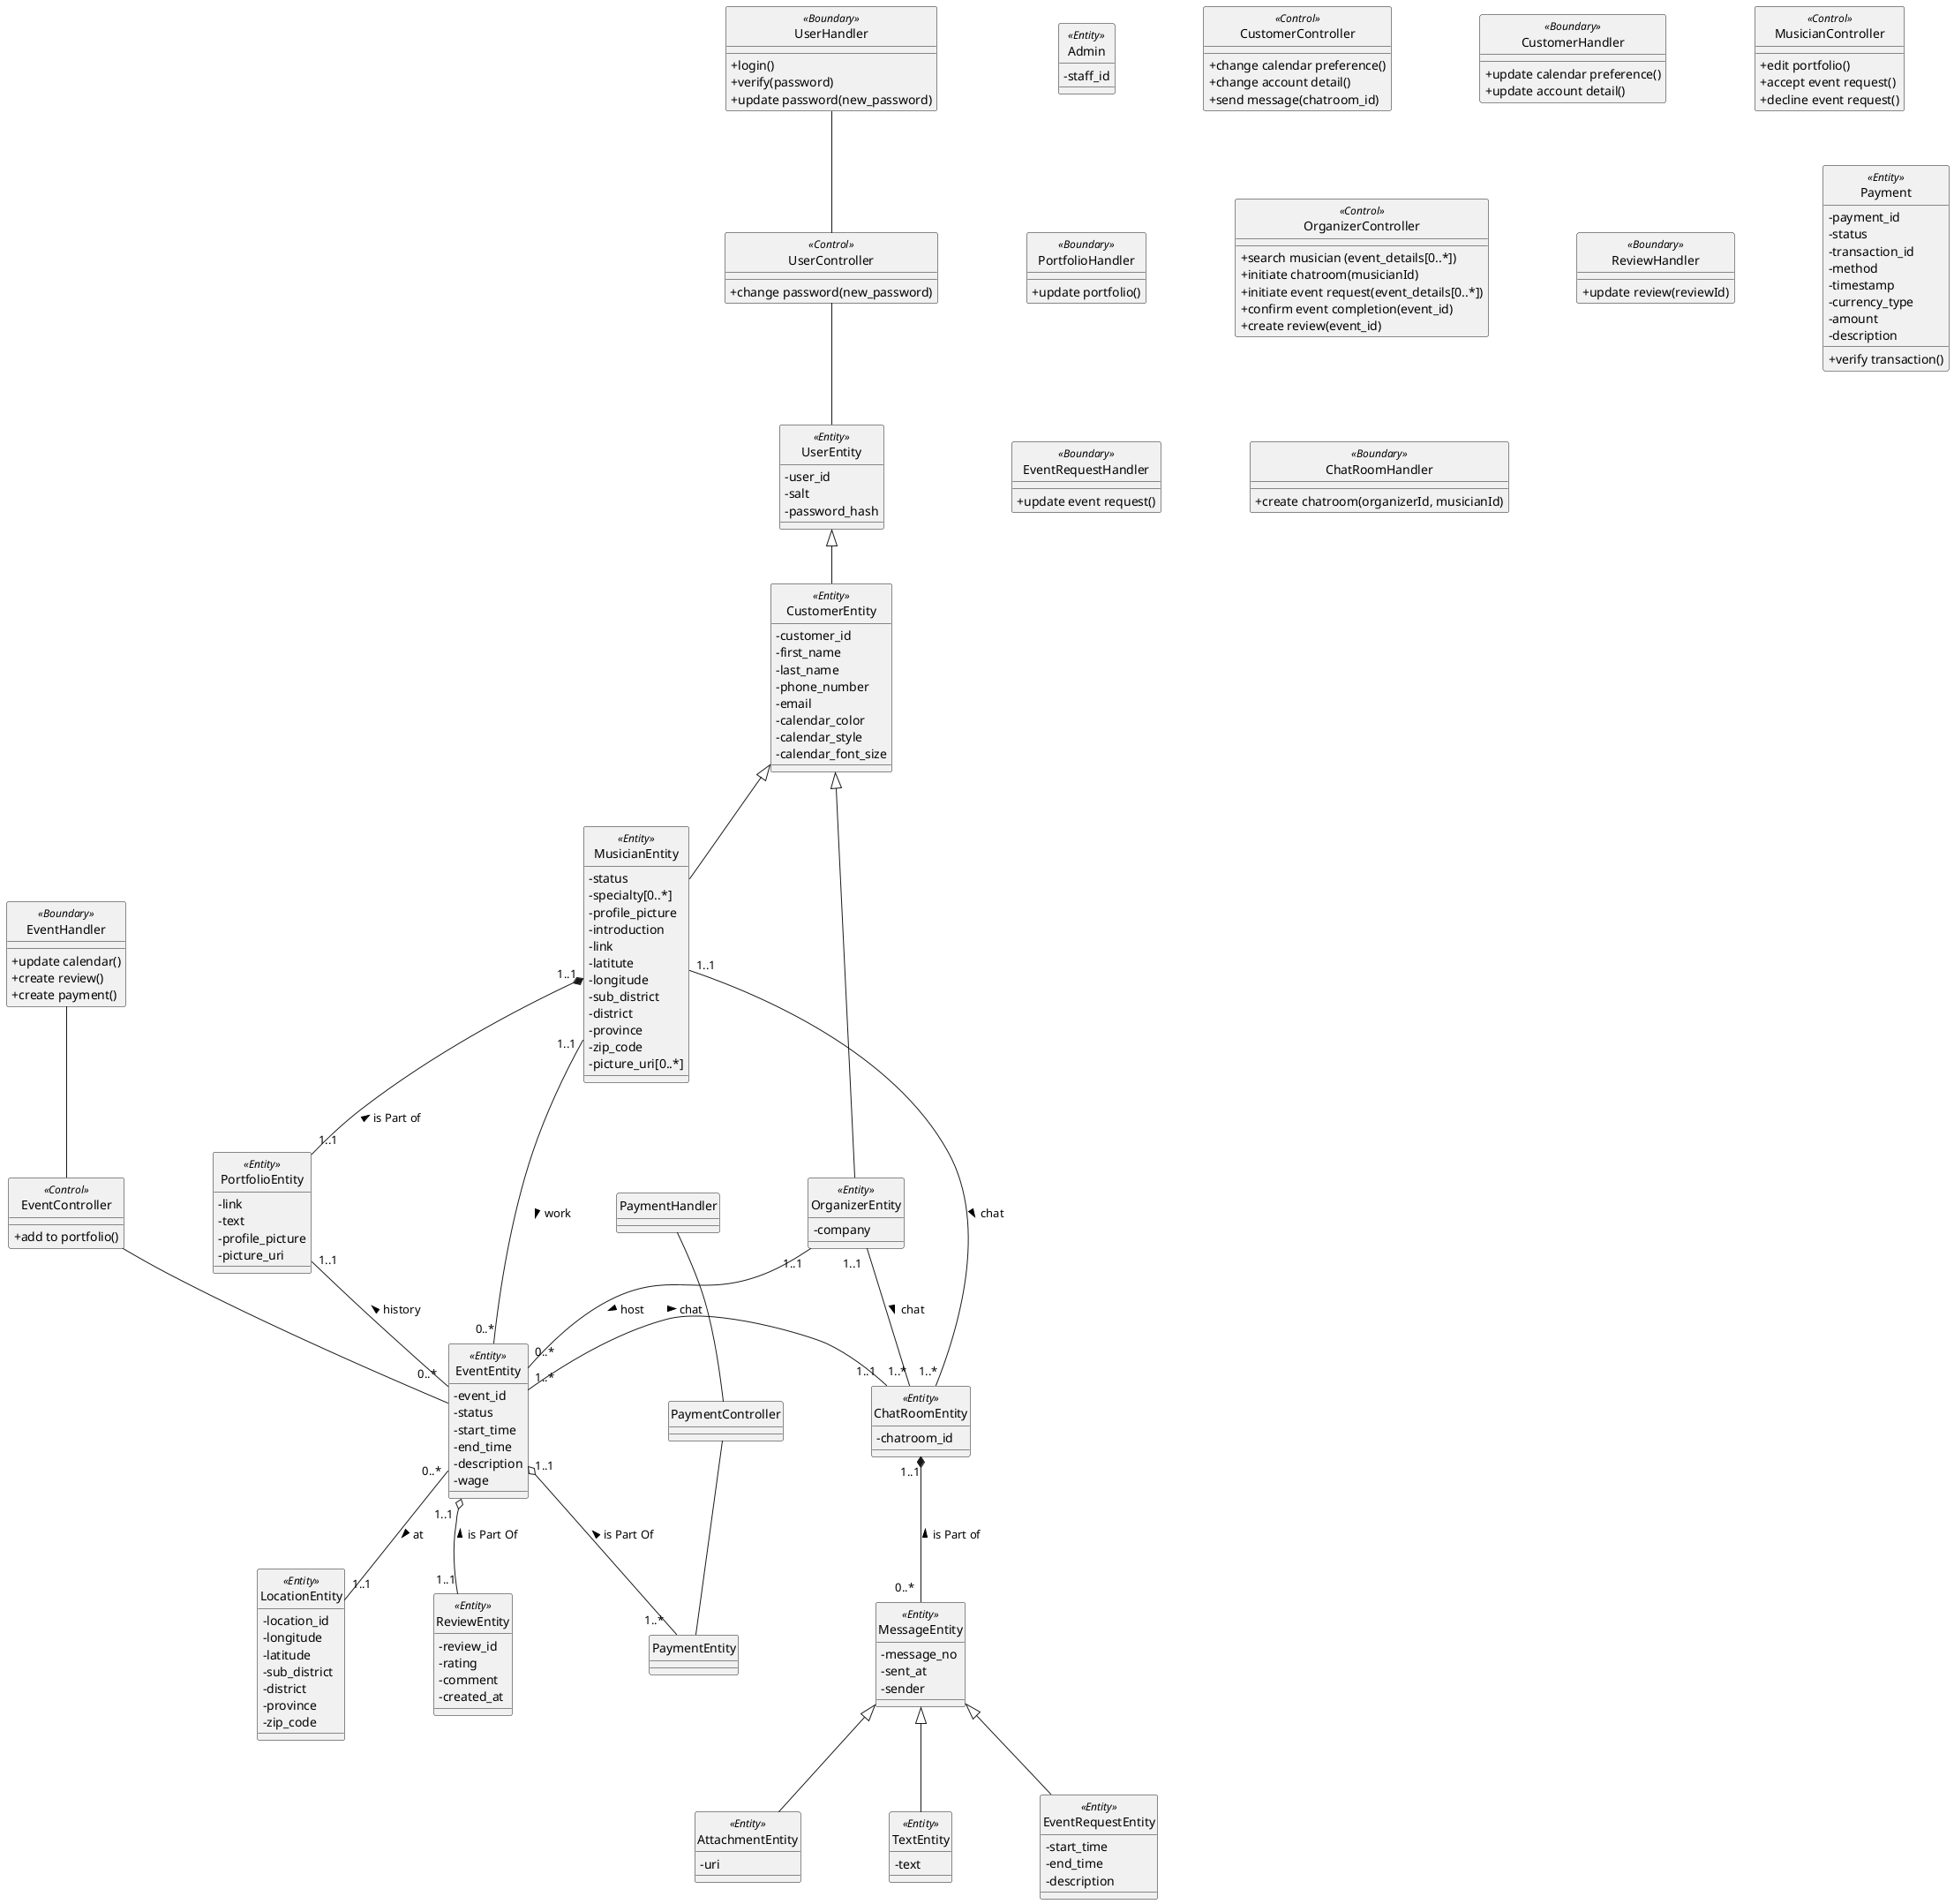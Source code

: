 @startuml classDiagram

    ' use text-base attributes icon
    skinparam classAttributeIconSize 0
    ' hide class icon
    hide circle

    'skinparam linetype ortho
    'skinparam linetype polyline

    skinparam nodesep 100
    'skinparam ranksep 100

    'skinparam classBackgroundColor #d0b6eb
    'skinparam ClassFontSize 10 

    UserEntity <|-- CustomerEntity
    CustomerEntity <|-- MusicianEntity
    CustomerEntity <|-- OrganizerEntity
    MusicianEntity "1..1" *-- "1..1" PortfolioEntity: is Part of <
    PortfolioEntity "1..1" -- "0..*\t" EventEntity: history <

    'Musician "1..1" -- "1..1" Location: live_at
    MusicianEntity "1..1" -- "0..*" EventEntity: work >
    EventEntity "0..*" -- "1..1" LocationEntity: at >
    OrganizerEntity "1..1" -- "0..*" EventEntity: host >

    EventEntity "1..1\t" o-- "1..1" ReviewEntity: is Part Of <
    EventEntity "1..1" o-- "1..*\t" PaymentEntity: is Part Of <

    MessageEntity  <|-- AttachmentEntity
    MessageEntity  <|-- TextEntity
    MessageEntity  <|-- EventRequestEntity

    ChatRoomEntity "1..1" *-- "0..*\t" MessageEntity: is Part of <
    EventEntity "1..*" - "1..1 " ChatRoomEntity: chat >
    OrganizerEntity "1..1\t" -- "1..*" ChatRoomEntity: chat >
    MusicianEntity "1..1" -- "1..*" ChatRoomEntity: chat >

    UserHandler -- UserController
    UserController -- UserEntity
    EventHandler -- EventController
    EventController -- EventEntity
    PaymentHandler -- PaymentController
    PaymentController -- PaymentEntity
    


    class UserHandler <<Boundary>> {
        +login()
        +verify(password)
        +update password(new_password)
    }

    class UserController <<Control>> {
        +change password(new_password)
    }

    class UserEntity <<Entity>> {
        -user_id
        -salt
        -password_hash
    }

    class Admin <<Entity>> {
        -staff_id
    }

    class CustomerEntity <<Entity>> {
        -customer_id
        -first_name
        -last_name
        -phone_number
        -email
        -calendar_color
        -calendar_style
        -calendar_font_size
    }

    class CustomerController <<Control>> {
        +change calendar preference()
        +change account detail()
        +send message(chatroom_id)
    }

    class CustomerHandler <<Boundary>> {
        +update calendar preference()
        +update account detail()
    }

    class MusicianEntity <<Entity>> {
        -status
        -specialty[0..*]
        -profile_picture
        -introduction
        -link
        -latitute
        -longitude
        -sub_district
        -district
        -province
        -zip_code
        -picture_uri[0..*]
    }

    class MusicianController <<Control>> {
        +edit portfolio()
        +accept event request()
        +decline event request()
    }  

    'User "1..1" -- "1..1\t" Credential: authenticate <

    class PortfolioEntity <<Entity>> {
        -link
        -text
        -profile_picture
        -picture_uri
    }

    class PortfolioHandler <<Boundary>> {
        +update portfolio()
    }


    class OrganizerEntity <<Entity>> {
        -company
    }

    class OrganizerController <<Control>> {
        +search musician (event_details[0..*])
        +initiate chatroom(musicianId)
        +initiate event request(event_details[0..*])
        +confirm event completion(event_id)
        +create review(event_id)
    }

    class EventEntity <<Entity>> {
        -event_id
        -status
        -start_time
        -end_time
        -description
        -wage
    }

    class EventController <<Control>> {
        +add to portfolio()
    }       

    class EventHandler <<Boundary>> {
        +update calendar()
        +create review()
        +create payment()
    }
    class LocationEntity <<Entity>> {
        -location_id
        -longitude
        -latitude
        -sub_district
        -district
        -province
        -zip_code
    }

    class ReviewEntity <<Entity>> {
        -review_id
        -rating
        -comment
        -created_at
    }

    class ReviewHandler <<Boundary>> {
        +update review(reviewId)
    }

    class Payment <<Entity>>{
        -payment_id
        -status
        -transaction_id
        -method
        -timestamp
        -currency_type
        -amount
        -description
        +verify transaction()
    } 

    class MessageEntity <<Entity>> {
        -message_no
        -sent_at
        -sender
    }

    class AttachmentEntity <<Entity>> {
        -uri
    }

    class TextEntity <<Entity>> {
        -text
    }

    class EventRequestEntity <<Entity>> {
        -start_time
        -end_time
        -description
    }

    class EventRequestHandler <<Boundary>> {
        +update event request()
    }

    class ChatRoomEntity <<Entity>> {
        -chatroom_id
    } 
    
    class ChatRoomHandler <<Boundary>> {
        +create chatroom(organizerId, musicianId)
    }

@enduml